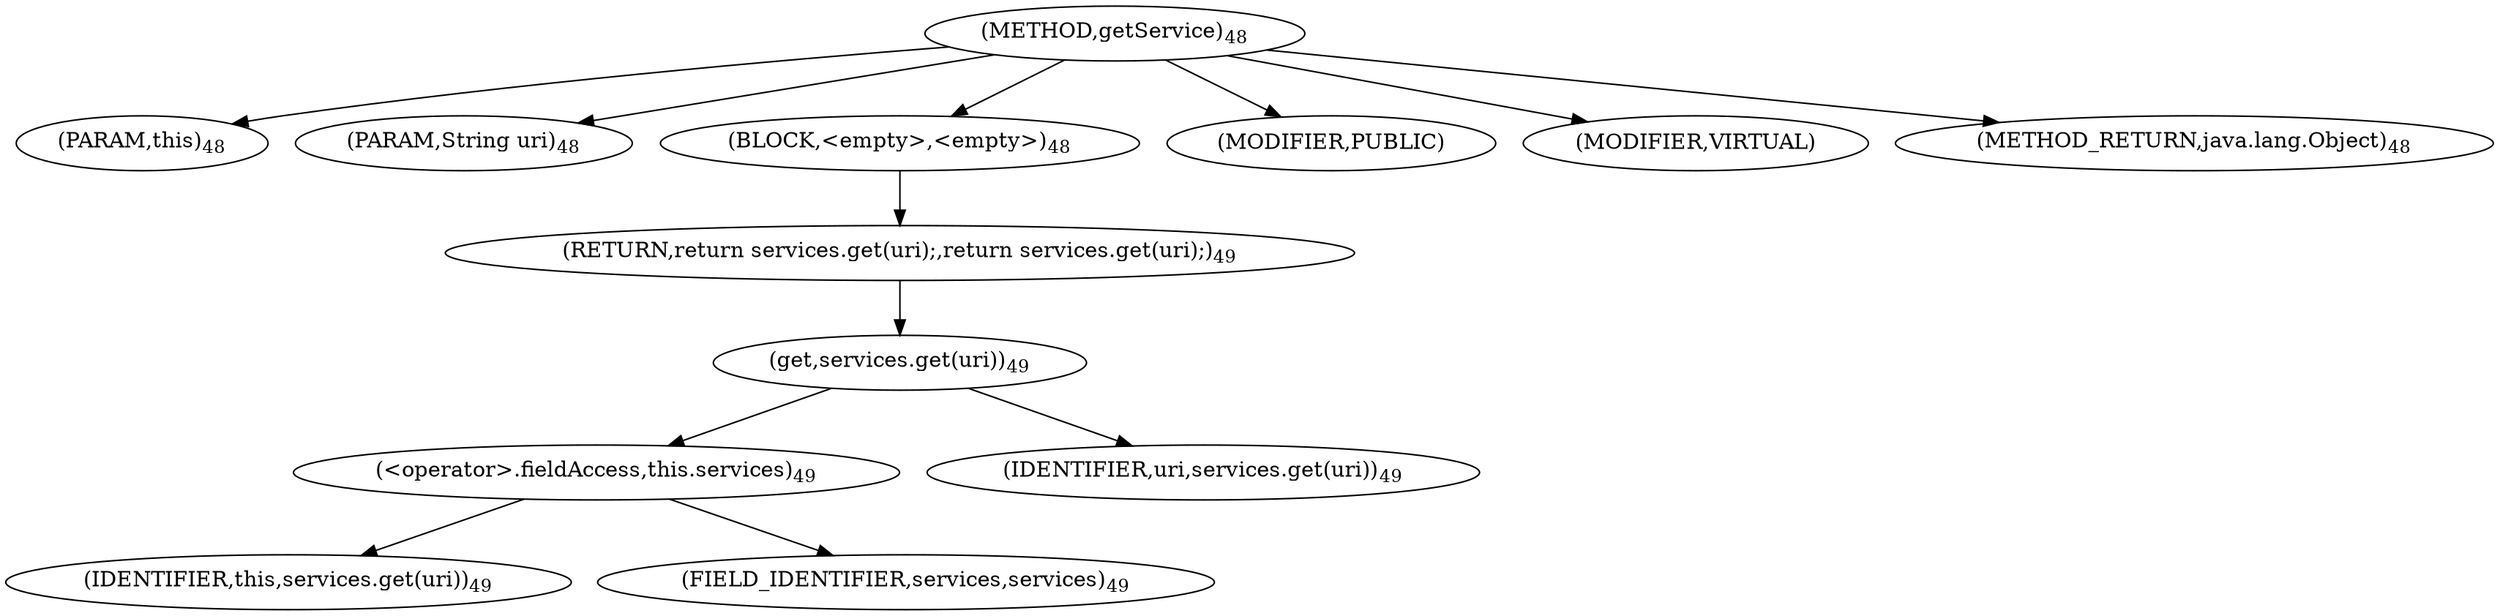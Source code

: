 digraph "getService" {  
"41" [label = <(METHOD,getService)<SUB>48</SUB>> ]
"42" [label = <(PARAM,this)<SUB>48</SUB>> ]
"43" [label = <(PARAM,String uri)<SUB>48</SUB>> ]
"44" [label = <(BLOCK,&lt;empty&gt;,&lt;empty&gt;)<SUB>48</SUB>> ]
"45" [label = <(RETURN,return services.get(uri);,return services.get(uri);)<SUB>49</SUB>> ]
"46" [label = <(get,services.get(uri))<SUB>49</SUB>> ]
"47" [label = <(&lt;operator&gt;.fieldAccess,this.services)<SUB>49</SUB>> ]
"48" [label = <(IDENTIFIER,this,services.get(uri))<SUB>49</SUB>> ]
"49" [label = <(FIELD_IDENTIFIER,services,services)<SUB>49</SUB>> ]
"50" [label = <(IDENTIFIER,uri,services.get(uri))<SUB>49</SUB>> ]
"51" [label = <(MODIFIER,PUBLIC)> ]
"52" [label = <(MODIFIER,VIRTUAL)> ]
"53" [label = <(METHOD_RETURN,java.lang.Object)<SUB>48</SUB>> ]
  "41" -> "42" 
  "41" -> "43" 
  "41" -> "44" 
  "41" -> "51" 
  "41" -> "52" 
  "41" -> "53" 
  "44" -> "45" 
  "45" -> "46" 
  "46" -> "47" 
  "46" -> "50" 
  "47" -> "48" 
  "47" -> "49" 
}
